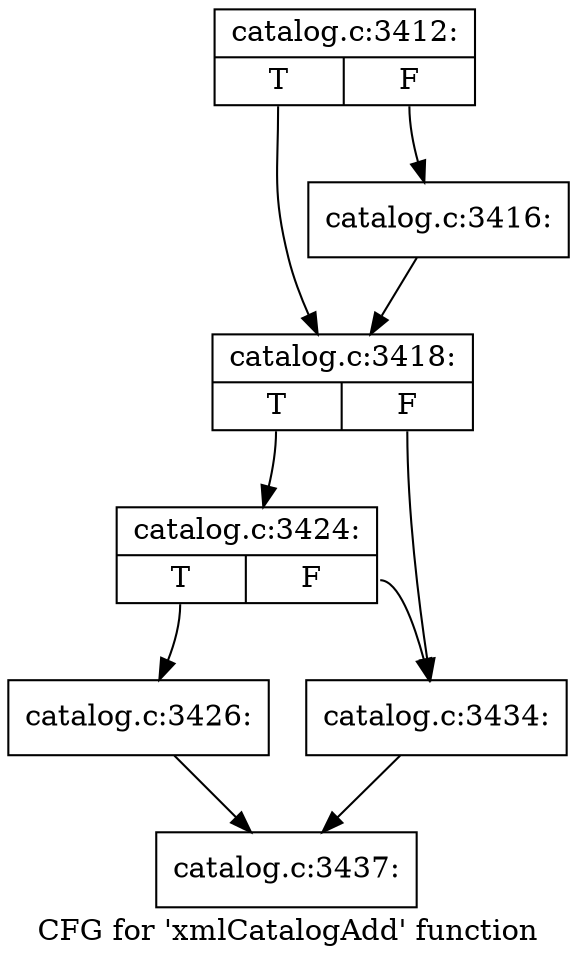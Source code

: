 digraph "CFG for 'xmlCatalogAdd' function" {
	label="CFG for 'xmlCatalogAdd' function";

	Node0x392f3f0 [shape=record,label="{catalog.c:3412:|{<s0>T|<s1>F}}"];
	Node0x392f3f0:s0 -> Node0x392ff50;
	Node0x392f3f0:s1 -> Node0x392ff00;
	Node0x392ff00 [shape=record,label="{catalog.c:3416:}"];
	Node0x392ff00 -> Node0x392ff50;
	Node0x392ff50 [shape=record,label="{catalog.c:3418:|{<s0>T|<s1>F}}"];
	Node0x392ff50:s0 -> Node0x3930500;
	Node0x392ff50:s1 -> Node0x39304b0;
	Node0x3930500 [shape=record,label="{catalog.c:3424:|{<s0>T|<s1>F}}"];
	Node0x3930500:s0 -> Node0x3930460;
	Node0x3930500:s1 -> Node0x39304b0;
	Node0x3930460 [shape=record,label="{catalog.c:3426:}"];
	Node0x3930460 -> Node0x392efe0;
	Node0x39304b0 [shape=record,label="{catalog.c:3434:}"];
	Node0x39304b0 -> Node0x392efe0;
	Node0x392efe0 [shape=record,label="{catalog.c:3437:}"];
}
